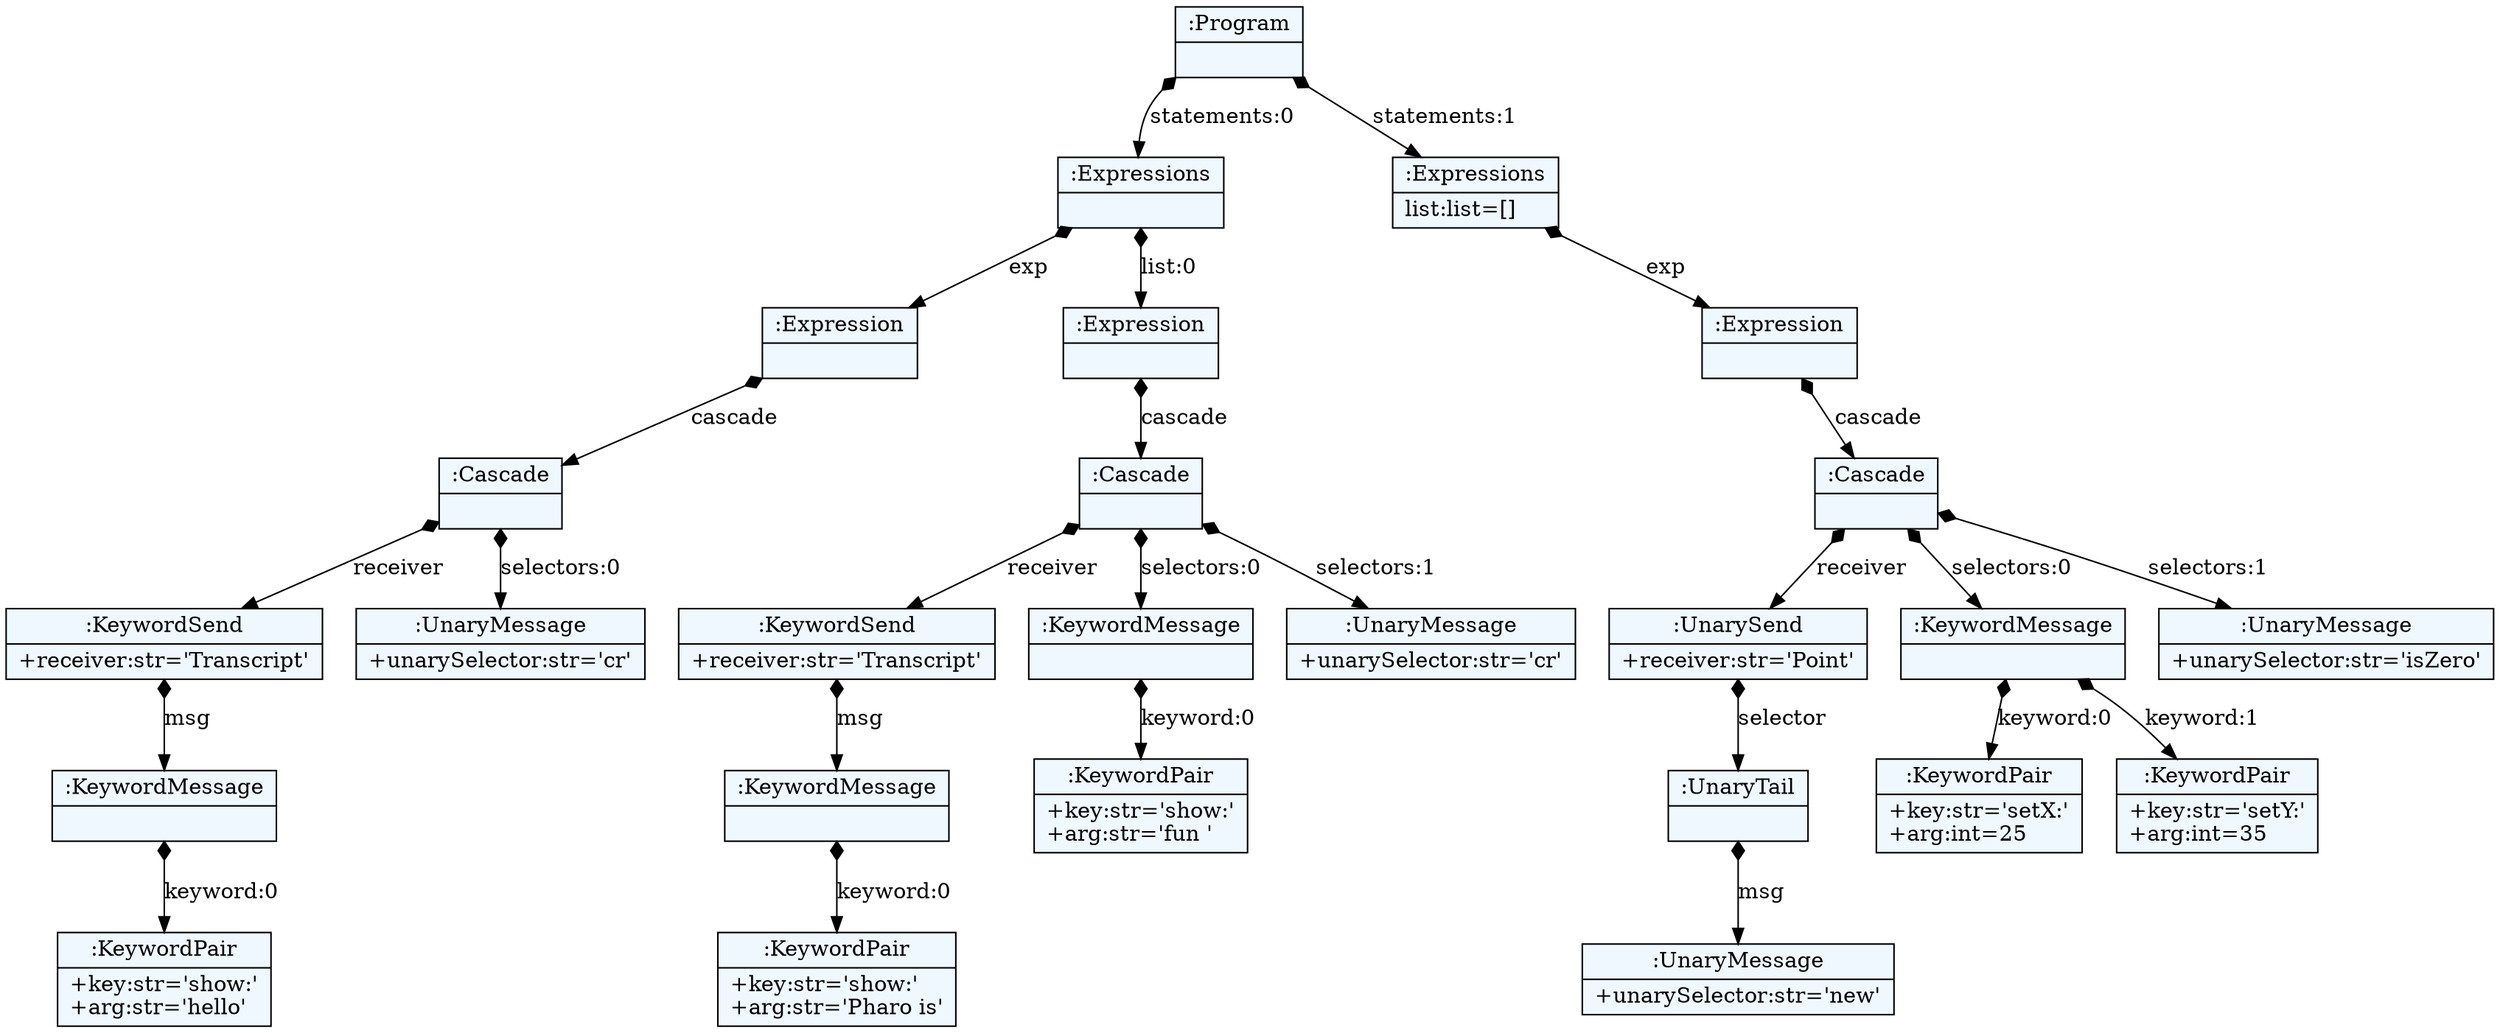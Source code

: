 
    digraph textX {
    fontname = "Bitstream Vera Sans"
    fontsize = 8
    node[
        shape=record,
        style=filled,
        fillcolor=aliceblue
    ]
    nodesep = 0.3
    edge[dir=black,arrowtail=empty]


1565906946984 -> 1565906995800 [label="statements:0" arrowtail=diamond dir=both]
1565906995800 -> 1565906995688 [label="exp" arrowtail=diamond dir=both]
1565906995688 -> 1565906995240 [label="cascade" arrowtail=diamond dir=both]
1565906995240 -> 1565906996584 [label="receiver" arrowtail=diamond dir=both]
1565906996584 -> 1565906993224 [label="msg" arrowtail=diamond dir=both]
1565906993224 -> 1565906993728 [label="keyword:0" arrowtail=diamond dir=both]
1565906993728[label="{:KeywordPair|+key:str='show:'\l+arg:str='hello'\l}"]
1565906993224[label="{:KeywordMessage|}"]
1565906996584[label="{:KeywordSend|+receiver:str='Transcript'\l}"]
1565906995240 -> 1565906994120 [label="selectors:0" arrowtail=diamond dir=both]
1565906994120[label="{:UnaryMessage|+unarySelector:str='cr'\l}"]
1565906995240[label="{:Cascade|}"]
1565906995688[label="{:Expression|}"]
1565906995800 -> 1565906996080 [label="list:0" arrowtail=diamond dir=both]
1565906996080 -> 1565906995464 [label="cascade" arrowtail=diamond dir=both]
1565906995464 -> 1565906993672 [label="receiver" arrowtail=diamond dir=both]
1565906993672 -> 1565906996304 [label="msg" arrowtail=diamond dir=both]
1565906996304 -> 1565906994792 [label="keyword:0" arrowtail=diamond dir=both]
1565906994792[label="{:KeywordPair|+key:str='show:'\l+arg:str='Pharo is'\l}"]
1565906996304[label="{:KeywordMessage|}"]
1565906993672[label="{:KeywordSend|+receiver:str='Transcript'\l}"]
1565906995464 -> 1565906993280 [label="selectors:0" arrowtail=diamond dir=both]
1565906993280 -> 1565906994736 [label="keyword:0" arrowtail=diamond dir=both]
1565906994736[label="{:KeywordPair|+key:str='show:'\l+arg:str='fun '\l}"]
1565906993280[label="{:KeywordMessage|}"]
1565906995464 -> 1565906993952 [label="selectors:1" arrowtail=diamond dir=both]
1565906993952[label="{:UnaryMessage|+unarySelector:str='cr'\l}"]
1565906995464[label="{:Cascade|}"]
1565906996080[label="{:Expression|}"]
1565906995800[label="{:Expressions|}"]
1565906946984 -> 1565906996696 [label="statements:1" arrowtail=diamond dir=both]
1565906996696 -> 1565906994344 [label="exp" arrowtail=diamond dir=both]
1565906994344 -> 1565906995632 [label="cascade" arrowtail=diamond dir=both]
1565906995632 -> 1565906995520 [label="receiver" arrowtail=diamond dir=both]
1565906995520 -> 1565906994008 [label="selector" arrowtail=diamond dir=both]
1565906994008 -> 1565906994064 [label="msg" arrowtail=diamond dir=both]
1565906994064[label="{:UnaryMessage|+unarySelector:str='new'\l}"]
1565906994008[label="{:UnaryTail|}"]
1565906995520[label="{:UnarySend|+receiver:str='Point'\l}"]
1565906995632 -> 1565906995352 [label="selectors:0" arrowtail=diamond dir=both]
1565906995352 -> 1565906993896 [label="keyword:0" arrowtail=diamond dir=both]
1565906993896[label="{:KeywordPair|+key:str='setX:'\l+arg:int=25\l}"]
1565906995352 -> 1565902235296 [label="keyword:1" arrowtail=diamond dir=both]
1565902235296[label="{:KeywordPair|+key:str='setY:'\l+arg:int=35\l}"]
1565906995352[label="{:KeywordMessage|}"]
1565906995632 -> 1565906994624 [label="selectors:1" arrowtail=diamond dir=both]
1565906994624[label="{:UnaryMessage|+unarySelector:str='isZero'\l}"]
1565906995632[label="{:Cascade|}"]
1565906994344[label="{:Expression|}"]
1565906996696[label="{:Expressions|list:list=[]\l}"]
1565906946984[label="{:Program|}"]

}
